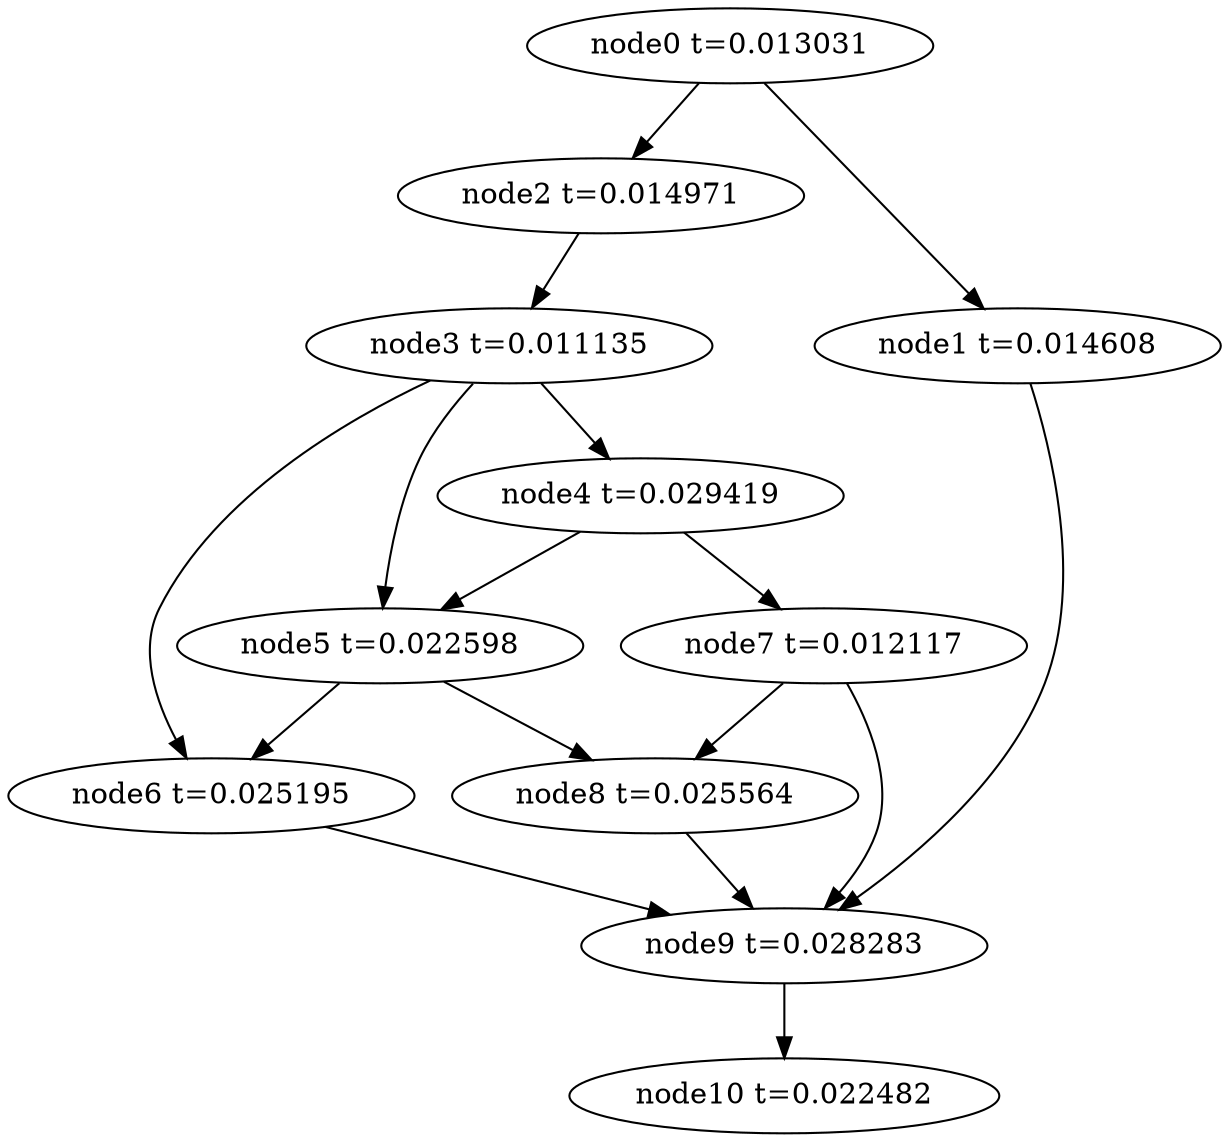 digraph g{
	node10[label="node10 t=0.022482"]
	node9 -> node10
	node9[label="node9 t=0.028283"];
	node8 -> node9
	node8[label="node8 t=0.025564"];
	node7 -> node9
	node7 -> node8
	node7[label="node7 t=0.012117"];
	node6 -> node9
	node6[label="node6 t=0.025195"];
	node5 -> node8
	node5 -> node6
	node5[label="node5 t=0.022598"];
	node4 -> node7
	node4 -> node5
	node4[label="node4 t=0.029419"];
	node3 -> node6
	node3 -> node5
	node3 -> node4
	node3[label="node3 t=0.011135"];
	node2 -> node3
	node2[label="node2 t=0.014971"];
	node1 -> node9
	node1[label="node1 t=0.014608"];
	node0 -> node2
	node0 -> node1
	node0[label="node0 t=0.013031"];
}
